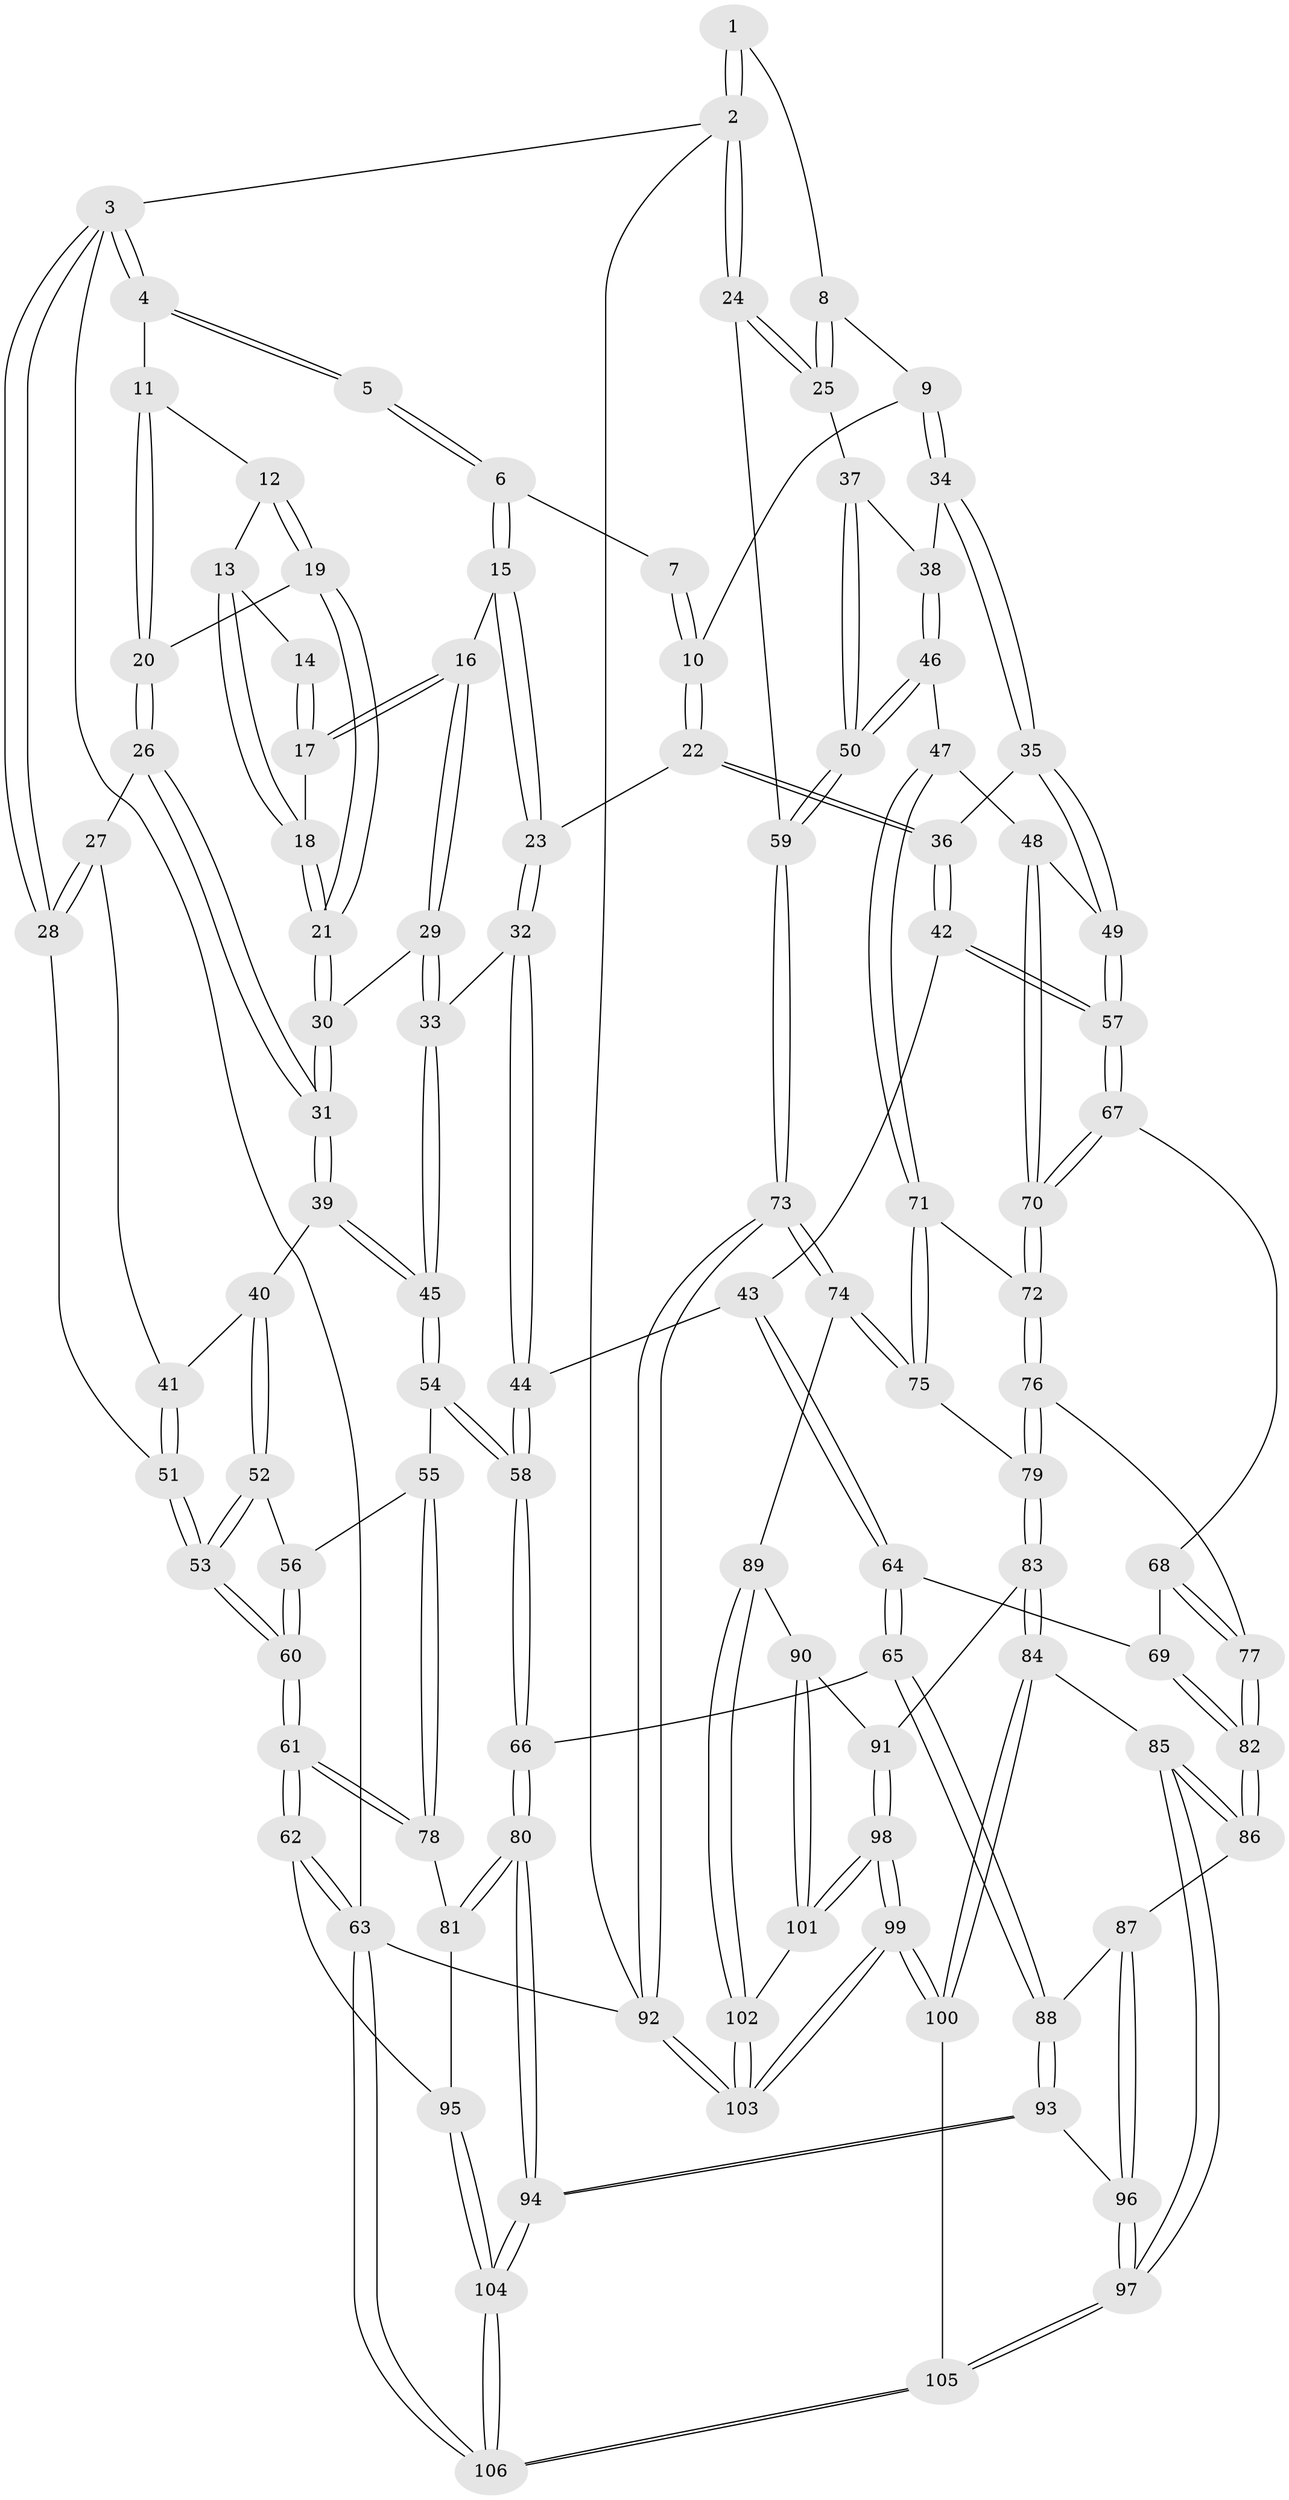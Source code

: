 // Generated by graph-tools (version 1.1) at 2025/16/03/09/25 04:16:53]
// undirected, 106 vertices, 262 edges
graph export_dot {
graph [start="1"]
  node [color=gray90,style=filled];
  1 [pos="+0.9525597982680305+0"];
  2 [pos="+1+0"];
  3 [pos="+0+0"];
  4 [pos="+0+0"];
  5 [pos="+0.32444662321348783+0"];
  6 [pos="+0.5434264836366836+0"];
  7 [pos="+0.8007854715693665+0"];
  8 [pos="+0.9102925221245526+0.09634001481567693"];
  9 [pos="+0.8622778082974566+0.14533901802894775"];
  10 [pos="+0.7963171776282346+0.10073085275092088"];
  11 [pos="+0.08907523205796539+0"];
  12 [pos="+0.22023588785171225+0.05820355492892142"];
  13 [pos="+0.2651745471647691+0.03367577015937448"];
  14 [pos="+0.28029773846475753+0.006968371978102718"];
  15 [pos="+0.5350461244256476+0.04781225247256926"];
  16 [pos="+0.5159241626682755+0.056540278292521354"];
  17 [pos="+0.36259630477084615+0.07830918836177098"];
  18 [pos="+0.3043139846048148+0.13133453283975952"];
  19 [pos="+0.18982132820627948+0.11248651030921068"];
  20 [pos="+0.1524570096996411+0.12452060971769048"];
  21 [pos="+0.29495602063798265+0.17630991593760542"];
  22 [pos="+0.6447117111944314+0.1687257466227478"];
  23 [pos="+0.5695341818745572+0.11911291029013252"];
  24 [pos="+1+0.08623949370281601"];
  25 [pos="+1+0.09080351362192025"];
  26 [pos="+0.11826358805904383+0.16460314820343971"];
  27 [pos="+0.03956516280457907+0.16255861326662127"];
  28 [pos="+0+0.06617504713223524"];
  29 [pos="+0.32449433407201234+0.21597731245414756"];
  30 [pos="+0.303702924276851+0.20213241633814696"];
  31 [pos="+0.17474033722366827+0.2540182589808138"];
  32 [pos="+0.44701654957546355+0.3159338932172096"];
  33 [pos="+0.35059789362032645+0.26350688096925673"];
  34 [pos="+0.8855688061475032+0.21217819229500803"];
  35 [pos="+0.7455721862387715+0.28064182734951487"];
  36 [pos="+0.6694797743706471+0.22662054683082933"];
  37 [pos="+0.9156993196500981+0.21257569926647368"];
  38 [pos="+0.8888176020898455+0.2143070288353281"];
  39 [pos="+0.16865700196834815+0.2799571365880707"];
  40 [pos="+0.08457219396504861+0.31056921419567013"];
  41 [pos="+0.0803337977451284+0.3068096524823088"];
  42 [pos="+0.5685767040488012+0.4028106433441808"];
  43 [pos="+0.5562303909843461+0.40550846830201676"];
  44 [pos="+0.4592422768422688+0.35202596514805645"];
  45 [pos="+0.22840340452643204+0.3940649282826377"];
  46 [pos="+0.916752403838795+0.4025360720487615"];
  47 [pos="+0.8431221219671088+0.42838272164854213"];
  48 [pos="+0.8099893756555085+0.4212069227491037"];
  49 [pos="+0.7746990897935984+0.4105629136207434"];
  50 [pos="+1+0.45300190871267765"];
  51 [pos="+0+0.20403364649522057"];
  52 [pos="+0.07897929221764204+0.3287861625315318"];
  53 [pos="+0+0.3181430725623884"];
  54 [pos="+0.22436410513821406+0.49301438018029337"];
  55 [pos="+0.19619091389670493+0.49320850048798254"];
  56 [pos="+0.05610678146906065+0.4320543867219576"];
  57 [pos="+0.7028981045286061+0.4479489814620425"];
  58 [pos="+0.28556464964137207+0.5389179084626488"];
  59 [pos="+1+0.46238243670677137"];
  60 [pos="+0+0.4602723792707241"];
  61 [pos="+0+0.6721795127074437"];
  62 [pos="+0+0.7465364476788648"];
  63 [pos="+0+1"];
  64 [pos="+0.5199532161657692+0.5783795142489796"];
  65 [pos="+0.4680427060562901+0.615735146479922"];
  66 [pos="+0.30046831468472657+0.5707432003938794"];
  67 [pos="+0.6968319810206061+0.4959337044914004"];
  68 [pos="+0.6883712205634104+0.5129794130919876"];
  69 [pos="+0.5540333109187802+0.5832034993598815"];
  70 [pos="+0.7701805293412031+0.569849489640989"];
  71 [pos="+0.8555887860278908+0.5733371574121346"];
  72 [pos="+0.7715242558270966+0.572132314201969"];
  73 [pos="+1+0.6372480918941986"];
  74 [pos="+1+0.6738605968427295"];
  75 [pos="+0.8817827867723452+0.6140877472449578"];
  76 [pos="+0.7353839559127227+0.624934232113132"];
  77 [pos="+0.6913205429578426+0.618470466856509"];
  78 [pos="+0.025757884018693052+0.6386620102444114"];
  79 [pos="+0.7815018676743883+0.6725965784124254"];
  80 [pos="+0.2465464062542711+0.7184764265000853"];
  81 [pos="+0.14280164452607336+0.7070260033259903"];
  82 [pos="+0.657609333248716+0.6407691299957123"];
  83 [pos="+0.7674901377742777+0.7503520133283192"];
  84 [pos="+0.702617528741734+0.7767053826212394"];
  85 [pos="+0.6610705450568795+0.7505785178884312"];
  86 [pos="+0.6514654608458701+0.7324812969414101"];
  87 [pos="+0.49899307910586826+0.687465216347725"];
  88 [pos="+0.47889092911281994+0.6522000899038749"];
  89 [pos="+0.9757133968814686+0.7139329702722894"];
  90 [pos="+0.8374359656666573+0.7702379403067203"];
  91 [pos="+0.789550281079363+0.7595795666682158"];
  92 [pos="+1+1"];
  93 [pos="+0.3818303627762283+0.7871233998016194"];
  94 [pos="+0.2636374299608795+0.8191814102701442"];
  95 [pos="+0.04884797681934214+0.7946077247051866"];
  96 [pos="+0.5032367755492644+0.8117658977638151"];
  97 [pos="+0.5189035107377075+0.8419767019495674"];
  98 [pos="+0.8084037048899289+0.974060820150665"];
  99 [pos="+0.7735443907360544+1"];
  100 [pos="+0.6912077689024904+1"];
  101 [pos="+0.8519395980398605+0.8364840773740585"];
  102 [pos="+0.9289289857188539+0.8429173316759613"];
  103 [pos="+0.9863698533797522+1"];
  104 [pos="+0.24277312774403978+0.9318013055304685"];
  105 [pos="+0.5188598740004996+1"];
  106 [pos="+0.25664757013836115+1"];
  1 -- 2;
  1 -- 2;
  1 -- 8;
  2 -- 3;
  2 -- 24;
  2 -- 24;
  2 -- 92;
  3 -- 4;
  3 -- 4;
  3 -- 28;
  3 -- 28;
  3 -- 63;
  4 -- 5;
  4 -- 5;
  4 -- 11;
  5 -- 6;
  5 -- 6;
  6 -- 7;
  6 -- 15;
  6 -- 15;
  7 -- 10;
  7 -- 10;
  8 -- 9;
  8 -- 25;
  8 -- 25;
  9 -- 10;
  9 -- 34;
  9 -- 34;
  10 -- 22;
  10 -- 22;
  11 -- 12;
  11 -- 20;
  11 -- 20;
  12 -- 13;
  12 -- 19;
  12 -- 19;
  13 -- 14;
  13 -- 18;
  13 -- 18;
  14 -- 17;
  14 -- 17;
  15 -- 16;
  15 -- 23;
  15 -- 23;
  16 -- 17;
  16 -- 17;
  16 -- 29;
  16 -- 29;
  17 -- 18;
  18 -- 21;
  18 -- 21;
  19 -- 20;
  19 -- 21;
  19 -- 21;
  20 -- 26;
  20 -- 26;
  21 -- 30;
  21 -- 30;
  22 -- 23;
  22 -- 36;
  22 -- 36;
  23 -- 32;
  23 -- 32;
  24 -- 25;
  24 -- 25;
  24 -- 59;
  25 -- 37;
  26 -- 27;
  26 -- 31;
  26 -- 31;
  27 -- 28;
  27 -- 28;
  27 -- 41;
  28 -- 51;
  29 -- 30;
  29 -- 33;
  29 -- 33;
  30 -- 31;
  30 -- 31;
  31 -- 39;
  31 -- 39;
  32 -- 33;
  32 -- 44;
  32 -- 44;
  33 -- 45;
  33 -- 45;
  34 -- 35;
  34 -- 35;
  34 -- 38;
  35 -- 36;
  35 -- 49;
  35 -- 49;
  36 -- 42;
  36 -- 42;
  37 -- 38;
  37 -- 50;
  37 -- 50;
  38 -- 46;
  38 -- 46;
  39 -- 40;
  39 -- 45;
  39 -- 45;
  40 -- 41;
  40 -- 52;
  40 -- 52;
  41 -- 51;
  41 -- 51;
  42 -- 43;
  42 -- 57;
  42 -- 57;
  43 -- 44;
  43 -- 64;
  43 -- 64;
  44 -- 58;
  44 -- 58;
  45 -- 54;
  45 -- 54;
  46 -- 47;
  46 -- 50;
  46 -- 50;
  47 -- 48;
  47 -- 71;
  47 -- 71;
  48 -- 49;
  48 -- 70;
  48 -- 70;
  49 -- 57;
  49 -- 57;
  50 -- 59;
  50 -- 59;
  51 -- 53;
  51 -- 53;
  52 -- 53;
  52 -- 53;
  52 -- 56;
  53 -- 60;
  53 -- 60;
  54 -- 55;
  54 -- 58;
  54 -- 58;
  55 -- 56;
  55 -- 78;
  55 -- 78;
  56 -- 60;
  56 -- 60;
  57 -- 67;
  57 -- 67;
  58 -- 66;
  58 -- 66;
  59 -- 73;
  59 -- 73;
  60 -- 61;
  60 -- 61;
  61 -- 62;
  61 -- 62;
  61 -- 78;
  61 -- 78;
  62 -- 63;
  62 -- 63;
  62 -- 95;
  63 -- 106;
  63 -- 106;
  63 -- 92;
  64 -- 65;
  64 -- 65;
  64 -- 69;
  65 -- 66;
  65 -- 88;
  65 -- 88;
  66 -- 80;
  66 -- 80;
  67 -- 68;
  67 -- 70;
  67 -- 70;
  68 -- 69;
  68 -- 77;
  68 -- 77;
  69 -- 82;
  69 -- 82;
  70 -- 72;
  70 -- 72;
  71 -- 72;
  71 -- 75;
  71 -- 75;
  72 -- 76;
  72 -- 76;
  73 -- 74;
  73 -- 74;
  73 -- 92;
  73 -- 92;
  74 -- 75;
  74 -- 75;
  74 -- 89;
  75 -- 79;
  76 -- 77;
  76 -- 79;
  76 -- 79;
  77 -- 82;
  77 -- 82;
  78 -- 81;
  79 -- 83;
  79 -- 83;
  80 -- 81;
  80 -- 81;
  80 -- 94;
  80 -- 94;
  81 -- 95;
  82 -- 86;
  82 -- 86;
  83 -- 84;
  83 -- 84;
  83 -- 91;
  84 -- 85;
  84 -- 100;
  84 -- 100;
  85 -- 86;
  85 -- 86;
  85 -- 97;
  85 -- 97;
  86 -- 87;
  87 -- 88;
  87 -- 96;
  87 -- 96;
  88 -- 93;
  88 -- 93;
  89 -- 90;
  89 -- 102;
  89 -- 102;
  90 -- 91;
  90 -- 101;
  90 -- 101;
  91 -- 98;
  91 -- 98;
  92 -- 103;
  92 -- 103;
  93 -- 94;
  93 -- 94;
  93 -- 96;
  94 -- 104;
  94 -- 104;
  95 -- 104;
  95 -- 104;
  96 -- 97;
  96 -- 97;
  97 -- 105;
  97 -- 105;
  98 -- 99;
  98 -- 99;
  98 -- 101;
  98 -- 101;
  99 -- 100;
  99 -- 100;
  99 -- 103;
  99 -- 103;
  100 -- 105;
  101 -- 102;
  102 -- 103;
  102 -- 103;
  104 -- 106;
  104 -- 106;
  105 -- 106;
  105 -- 106;
}
